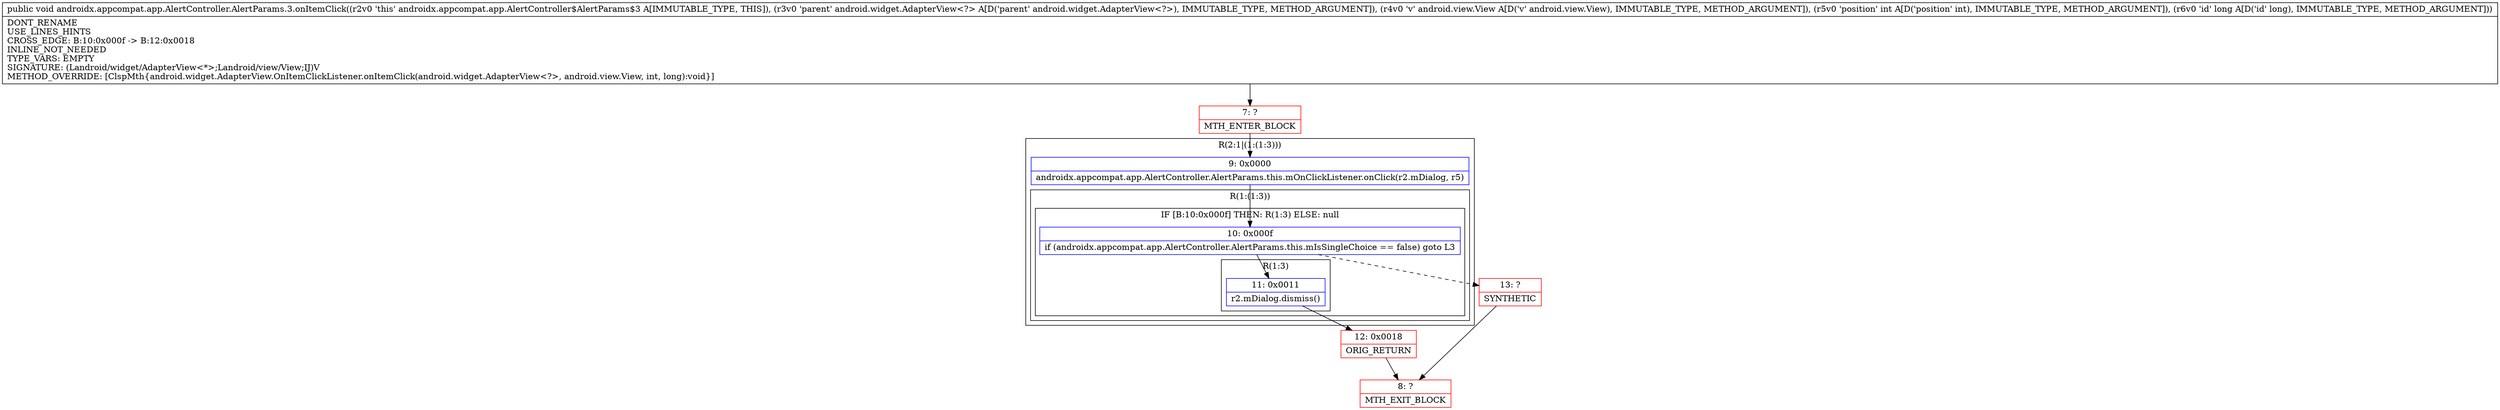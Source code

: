 digraph "CFG forandroidx.appcompat.app.AlertController.AlertParams.3.onItemClick(Landroid\/widget\/AdapterView;Landroid\/view\/View;IJ)V" {
subgraph cluster_Region_1293870596 {
label = "R(2:1|(1:(1:3)))";
node [shape=record,color=blue];
Node_9 [shape=record,label="{9\:\ 0x0000|androidx.appcompat.app.AlertController.AlertParams.this.mOnClickListener.onClick(r2.mDialog, r5)\l}"];
subgraph cluster_Region_1646707339 {
label = "R(1:(1:3))";
node [shape=record,color=blue];
subgraph cluster_IfRegion_43186908 {
label = "IF [B:10:0x000f] THEN: R(1:3) ELSE: null";
node [shape=record,color=blue];
Node_10 [shape=record,label="{10\:\ 0x000f|if (androidx.appcompat.app.AlertController.AlertParams.this.mIsSingleChoice == false) goto L3\l}"];
subgraph cluster_Region_200809042 {
label = "R(1:3)";
node [shape=record,color=blue];
Node_11 [shape=record,label="{11\:\ 0x0011|r2.mDialog.dismiss()\l}"];
}
}
}
}
Node_7 [shape=record,color=red,label="{7\:\ ?|MTH_ENTER_BLOCK\l}"];
Node_12 [shape=record,color=red,label="{12\:\ 0x0018|ORIG_RETURN\l}"];
Node_8 [shape=record,color=red,label="{8\:\ ?|MTH_EXIT_BLOCK\l}"];
Node_13 [shape=record,color=red,label="{13\:\ ?|SYNTHETIC\l}"];
MethodNode[shape=record,label="{public void androidx.appcompat.app.AlertController.AlertParams.3.onItemClick((r2v0 'this' androidx.appcompat.app.AlertController$AlertParams$3 A[IMMUTABLE_TYPE, THIS]), (r3v0 'parent' android.widget.AdapterView\<?\> A[D('parent' android.widget.AdapterView\<?\>), IMMUTABLE_TYPE, METHOD_ARGUMENT]), (r4v0 'v' android.view.View A[D('v' android.view.View), IMMUTABLE_TYPE, METHOD_ARGUMENT]), (r5v0 'position' int A[D('position' int), IMMUTABLE_TYPE, METHOD_ARGUMENT]), (r6v0 'id' long A[D('id' long), IMMUTABLE_TYPE, METHOD_ARGUMENT]))  | DONT_RENAME\lUSE_LINES_HINTS\lCROSS_EDGE: B:10:0x000f \-\> B:12:0x0018\lINLINE_NOT_NEEDED\lTYPE_VARS: EMPTY\lSIGNATURE: (Landroid\/widget\/AdapterView\<*\>;Landroid\/view\/View;IJ)V\lMETHOD_OVERRIDE: [ClspMth\{android.widget.AdapterView.OnItemClickListener.onItemClick(android.widget.AdapterView\<?\>, android.view.View, int, long):void\}]\l}"];
MethodNode -> Node_7;Node_9 -> Node_10;
Node_10 -> Node_11;
Node_10 -> Node_13[style=dashed];
Node_11 -> Node_12;
Node_7 -> Node_9;
Node_12 -> Node_8;
Node_13 -> Node_8;
}

